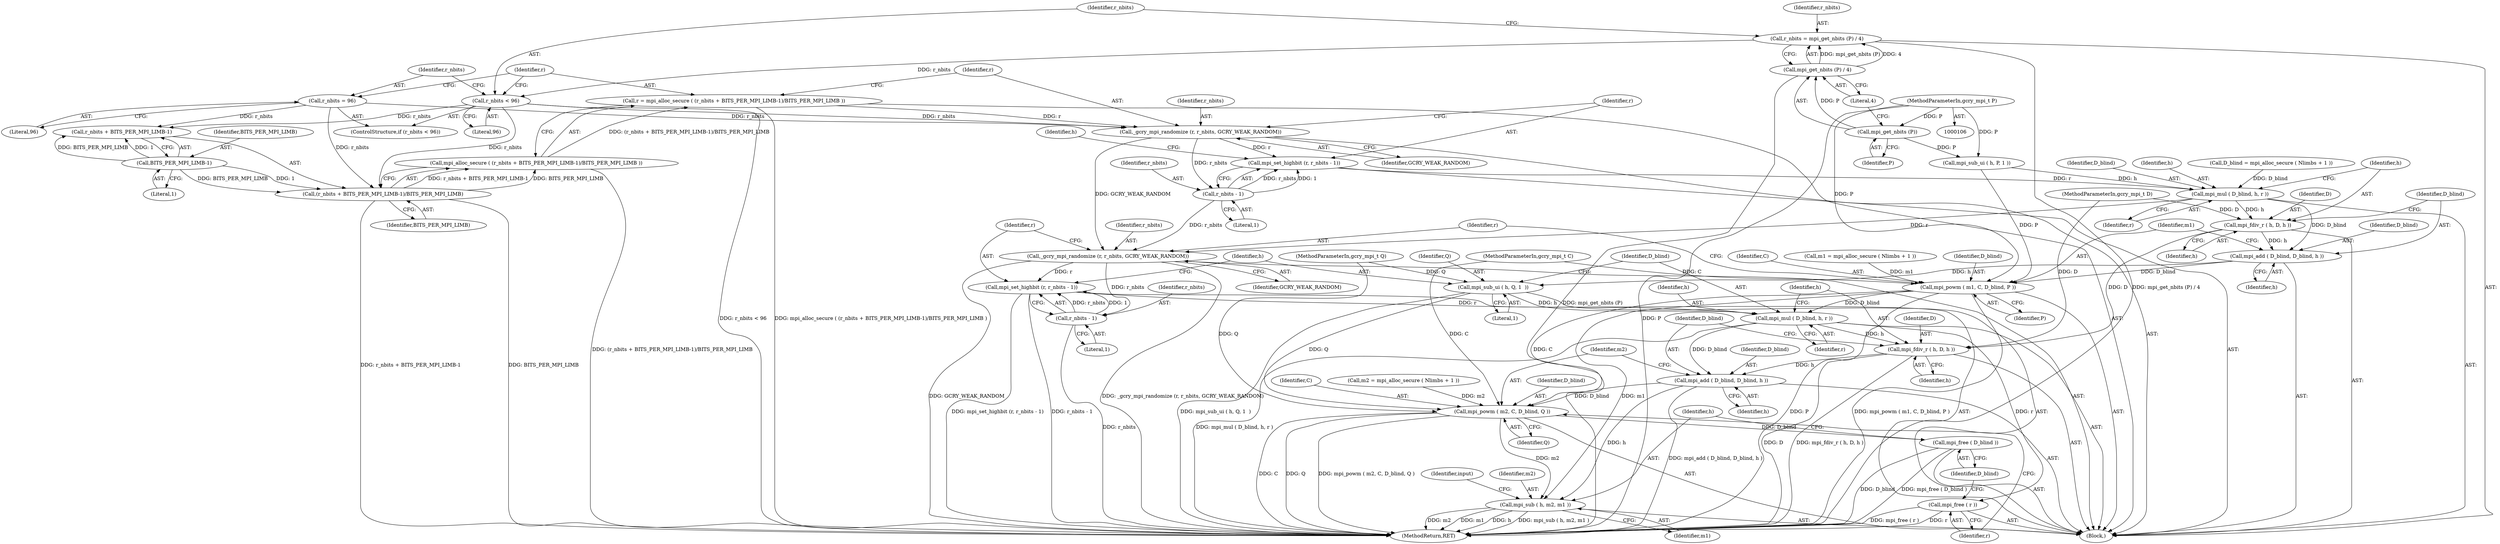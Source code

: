 digraph "0_gnupg_8725c99ffa41778f382ca97233183bcd687bb0ce@API" {
"1000168" [label="(Call,_gcry_mpi_randomize (r, r_nbits, GCRY_WEAK_RANDOM))"];
"1000158" [label="(Call,r = mpi_alloc_secure ( (r_nbits + BITS_PER_MPI_LIMB-1)/BITS_PER_MPI_LIMB ))"];
"1000160" [label="(Call,mpi_alloc_secure ( (r_nbits + BITS_PER_MPI_LIMB-1)/BITS_PER_MPI_LIMB ))"];
"1000161" [label="(Call,(r_nbits + BITS_PER_MPI_LIMB-1)/BITS_PER_MPI_LIMB)"];
"1000152" [label="(Call,r_nbits < 96)"];
"1000145" [label="(Call,r_nbits = mpi_get_nbits (P) / 4)"];
"1000147" [label="(Call,mpi_get_nbits (P) / 4)"];
"1000148" [label="(Call,mpi_get_nbits (P))"];
"1000111" [label="(MethodParameterIn,gcry_mpi_t P)"];
"1000155" [label="(Call,r_nbits = 96)"];
"1000164" [label="(Call,BITS_PER_MPI_LIMB-1)"];
"1000172" [label="(Call,mpi_set_highbit (r, r_nbits - 1))"];
"1000181" [label="(Call,mpi_mul ( D_blind, h, r ))"];
"1000185" [label="(Call,mpi_fdiv_r ( h, D, h ))"];
"1000189" [label="(Call,mpi_add ( D_blind, D_blind, h ))"];
"1000193" [label="(Call,mpi_powm ( m1, C, D_blind, P ))"];
"1000211" [label="(Call,mpi_mul ( D_blind, h, r ))"];
"1000215" [label="(Call,mpi_fdiv_r ( h, D, h ))"];
"1000219" [label="(Call,mpi_add ( D_blind, D_blind, h ))"];
"1000223" [label="(Call,mpi_powm ( m2, C, D_blind, Q ))"];
"1000230" [label="(Call,mpi_free ( D_blind ))"];
"1000232" [label="(Call,mpi_sub ( h, m2, m1 ))"];
"1000228" [label="(Call,mpi_free ( r ))"];
"1000207" [label="(Call,mpi_sub_ui ( h, Q, 1  ))"];
"1000198" [label="(Call,_gcry_mpi_randomize (r, r_nbits, GCRY_WEAK_RANDOM))"];
"1000202" [label="(Call,mpi_set_highbit (r, r_nbits - 1))"];
"1000204" [label="(Call,r_nbits - 1)"];
"1000174" [label="(Call,r_nbits - 1)"];
"1000232" [label="(Call,mpi_sub ( h, m2, m1 ))"];
"1000230" [label="(Call,mpi_free ( D_blind ))"];
"1000181" [label="(Call,mpi_mul ( D_blind, h, r ))"];
"1000177" [label="(Call,mpi_sub_ui ( h, P, 1 ))"];
"1000217" [label="(Identifier,D)"];
"1000201" [label="(Identifier,GCRY_WEAK_RANDOM)"];
"1000149" [label="(Identifier,P)"];
"1000206" [label="(Literal,1)"];
"1000234" [label="(Identifier,m2)"];
"1000209" [label="(Identifier,Q)"];
"1000182" [label="(Identifier,D_blind)"];
"1000157" [label="(Literal,96)"];
"1000211" [label="(Call,mpi_mul ( D_blind, h, r ))"];
"1000221" [label="(Identifier,D_blind)"];
"1000219" [label="(Call,mpi_add ( D_blind, D_blind, h ))"];
"1000158" [label="(Call,r = mpi_alloc_secure ( (r_nbits + BITS_PER_MPI_LIMB-1)/BITS_PER_MPI_LIMB ))"];
"1000199" [label="(Identifier,r)"];
"1000159" [label="(Identifier,r)"];
"1000183" [label="(Identifier,h)"];
"1000204" [label="(Call,r_nbits - 1)"];
"1000184" [label="(Identifier,r)"];
"1000161" [label="(Call,(r_nbits + BITS_PER_MPI_LIMB-1)/BITS_PER_MPI_LIMB)"];
"1000146" [label="(Identifier,r_nbits)"];
"1000178" [label="(Identifier,h)"];
"1000226" [label="(Identifier,D_blind)"];
"1000196" [label="(Identifier,D_blind)"];
"1000233" [label="(Identifier,h)"];
"1000203" [label="(Identifier,r)"];
"1000187" [label="(Identifier,D)"];
"1000228" [label="(Call,mpi_free ( r ))"];
"1000225" [label="(Identifier,C)"];
"1000190" [label="(Identifier,D_blind)"];
"1000160" [label="(Call,mpi_alloc_secure ( (r_nbits + BITS_PER_MPI_LIMB-1)/BITS_PER_MPI_LIMB ))"];
"1000166" [label="(Literal,1)"];
"1000174" [label="(Call,r_nbits - 1)"];
"1000153" [label="(Identifier,r_nbits)"];
"1000167" [label="(Identifier,BITS_PER_MPI_LIMB)"];
"1000223" [label="(Call,mpi_powm ( m2, C, D_blind, Q ))"];
"1000235" [label="(Identifier,m1)"];
"1000170" [label="(Identifier,r_nbits)"];
"1000168" [label="(Call,_gcry_mpi_randomize (r, r_nbits, GCRY_WEAK_RANDOM))"];
"1000215" [label="(Call,mpi_fdiv_r ( h, D, h ))"];
"1000188" [label="(Identifier,h)"];
"1000208" [label="(Identifier,h)"];
"1000185" [label="(Call,mpi_fdiv_r ( h, D, h ))"];
"1000218" [label="(Identifier,h)"];
"1000109" [label="(MethodParameterIn,gcry_mpi_t D)"];
"1000154" [label="(Literal,96)"];
"1000112" [label="(MethodParameterIn,gcry_mpi_t Q)"];
"1000193" [label="(Call,mpi_powm ( m1, C, D_blind, P ))"];
"1000155" [label="(Call,r_nbits = 96)"];
"1000213" [label="(Identifier,h)"];
"1000111" [label="(MethodParameterIn,gcry_mpi_t P)"];
"1000145" [label="(Call,r_nbits = mpi_get_nbits (P) / 4)"];
"1000137" [label="(Call,D_blind = mpi_alloc_secure ( Nlimbs + 1 ))"];
"1000123" [label="(Call,m2 = mpi_alloc_secure ( Nlimbs + 1 ))"];
"1000200" [label="(Identifier,r_nbits)"];
"1000162" [label="(Call,r_nbits + BITS_PER_MPI_LIMB-1)"];
"1000210" [label="(Literal,1)"];
"1000212" [label="(Identifier,D_blind)"];
"1000152" [label="(Call,r_nbits < 96)"];
"1000220" [label="(Identifier,D_blind)"];
"1000164" [label="(Call,BITS_PER_MPI_LIMB-1)"];
"1000147" [label="(Call,mpi_get_nbits (P) / 4)"];
"1000195" [label="(Identifier,C)"];
"1000205" [label="(Identifier,r_nbits)"];
"1000192" [label="(Identifier,h)"];
"1000169" [label="(Identifier,r)"];
"1000222" [label="(Identifier,h)"];
"1000194" [label="(Identifier,m1)"];
"1000207" [label="(Call,mpi_sub_ui ( h, Q, 1  ))"];
"1000216" [label="(Identifier,h)"];
"1000175" [label="(Identifier,r_nbits)"];
"1000227" [label="(Identifier,Q)"];
"1000224" [label="(Identifier,m2)"];
"1000186" [label="(Identifier,h)"];
"1000116" [label="(Call,m1 = mpi_alloc_secure ( Nlimbs + 1 ))"];
"1000114" [label="(Block,)"];
"1000171" [label="(Identifier,GCRY_WEAK_RANDOM)"];
"1000156" [label="(Identifier,r_nbits)"];
"1000237" [label="(Identifier,input)"];
"1000202" [label="(Call,mpi_set_highbit (r, r_nbits - 1))"];
"1000173" [label="(Identifier,r)"];
"1000172" [label="(Call,mpi_set_highbit (r, r_nbits - 1))"];
"1000198" [label="(Call,_gcry_mpi_randomize (r, r_nbits, GCRY_WEAK_RANDOM))"];
"1000148" [label="(Call,mpi_get_nbits (P))"];
"1000176" [label="(Literal,1)"];
"1000197" [label="(Identifier,P)"];
"1000284" [label="(MethodReturn,RET)"];
"1000231" [label="(Identifier,D_blind)"];
"1000189" [label="(Call,mpi_add ( D_blind, D_blind, h ))"];
"1000151" [label="(ControlStructure,if (r_nbits < 96))"];
"1000214" [label="(Identifier,r)"];
"1000229" [label="(Identifier,r)"];
"1000165" [label="(Identifier,BITS_PER_MPI_LIMB)"];
"1000108" [label="(MethodParameterIn,gcry_mpi_t C)"];
"1000150" [label="(Literal,4)"];
"1000191" [label="(Identifier,D_blind)"];
"1000168" -> "1000114"  [label="AST: "];
"1000168" -> "1000171"  [label="CFG: "];
"1000169" -> "1000168"  [label="AST: "];
"1000170" -> "1000168"  [label="AST: "];
"1000171" -> "1000168"  [label="AST: "];
"1000173" -> "1000168"  [label="CFG: "];
"1000158" -> "1000168"  [label="DDG: r"];
"1000152" -> "1000168"  [label="DDG: r_nbits"];
"1000155" -> "1000168"  [label="DDG: r_nbits"];
"1000168" -> "1000172"  [label="DDG: r"];
"1000168" -> "1000174"  [label="DDG: r_nbits"];
"1000168" -> "1000198"  [label="DDG: GCRY_WEAK_RANDOM"];
"1000158" -> "1000114"  [label="AST: "];
"1000158" -> "1000160"  [label="CFG: "];
"1000159" -> "1000158"  [label="AST: "];
"1000160" -> "1000158"  [label="AST: "];
"1000169" -> "1000158"  [label="CFG: "];
"1000158" -> "1000284"  [label="DDG: mpi_alloc_secure ( (r_nbits + BITS_PER_MPI_LIMB-1)/BITS_PER_MPI_LIMB )"];
"1000160" -> "1000158"  [label="DDG: (r_nbits + BITS_PER_MPI_LIMB-1)/BITS_PER_MPI_LIMB"];
"1000160" -> "1000161"  [label="CFG: "];
"1000161" -> "1000160"  [label="AST: "];
"1000160" -> "1000284"  [label="DDG: (r_nbits + BITS_PER_MPI_LIMB-1)/BITS_PER_MPI_LIMB"];
"1000161" -> "1000160"  [label="DDG: r_nbits + BITS_PER_MPI_LIMB-1"];
"1000161" -> "1000160"  [label="DDG: BITS_PER_MPI_LIMB"];
"1000161" -> "1000167"  [label="CFG: "];
"1000162" -> "1000161"  [label="AST: "];
"1000167" -> "1000161"  [label="AST: "];
"1000161" -> "1000284"  [label="DDG: BITS_PER_MPI_LIMB"];
"1000161" -> "1000284"  [label="DDG: r_nbits + BITS_PER_MPI_LIMB-1"];
"1000152" -> "1000161"  [label="DDG: r_nbits"];
"1000155" -> "1000161"  [label="DDG: r_nbits"];
"1000164" -> "1000161"  [label="DDG: BITS_PER_MPI_LIMB"];
"1000164" -> "1000161"  [label="DDG: 1"];
"1000152" -> "1000151"  [label="AST: "];
"1000152" -> "1000154"  [label="CFG: "];
"1000153" -> "1000152"  [label="AST: "];
"1000154" -> "1000152"  [label="AST: "];
"1000156" -> "1000152"  [label="CFG: "];
"1000159" -> "1000152"  [label="CFG: "];
"1000152" -> "1000284"  [label="DDG: r_nbits < 96"];
"1000145" -> "1000152"  [label="DDG: r_nbits"];
"1000152" -> "1000162"  [label="DDG: r_nbits"];
"1000145" -> "1000114"  [label="AST: "];
"1000145" -> "1000147"  [label="CFG: "];
"1000146" -> "1000145"  [label="AST: "];
"1000147" -> "1000145"  [label="AST: "];
"1000153" -> "1000145"  [label="CFG: "];
"1000145" -> "1000284"  [label="DDG: mpi_get_nbits (P) / 4"];
"1000147" -> "1000145"  [label="DDG: mpi_get_nbits (P)"];
"1000147" -> "1000145"  [label="DDG: 4"];
"1000147" -> "1000150"  [label="CFG: "];
"1000148" -> "1000147"  [label="AST: "];
"1000150" -> "1000147"  [label="AST: "];
"1000147" -> "1000284"  [label="DDG: mpi_get_nbits (P)"];
"1000148" -> "1000147"  [label="DDG: P"];
"1000148" -> "1000149"  [label="CFG: "];
"1000149" -> "1000148"  [label="AST: "];
"1000150" -> "1000148"  [label="CFG: "];
"1000111" -> "1000148"  [label="DDG: P"];
"1000148" -> "1000177"  [label="DDG: P"];
"1000111" -> "1000106"  [label="AST: "];
"1000111" -> "1000284"  [label="DDG: P"];
"1000111" -> "1000177"  [label="DDG: P"];
"1000111" -> "1000193"  [label="DDG: P"];
"1000155" -> "1000151"  [label="AST: "];
"1000155" -> "1000157"  [label="CFG: "];
"1000156" -> "1000155"  [label="AST: "];
"1000157" -> "1000155"  [label="AST: "];
"1000159" -> "1000155"  [label="CFG: "];
"1000155" -> "1000162"  [label="DDG: r_nbits"];
"1000164" -> "1000162"  [label="AST: "];
"1000164" -> "1000166"  [label="CFG: "];
"1000165" -> "1000164"  [label="AST: "];
"1000166" -> "1000164"  [label="AST: "];
"1000162" -> "1000164"  [label="CFG: "];
"1000164" -> "1000162"  [label="DDG: BITS_PER_MPI_LIMB"];
"1000164" -> "1000162"  [label="DDG: 1"];
"1000172" -> "1000114"  [label="AST: "];
"1000172" -> "1000174"  [label="CFG: "];
"1000173" -> "1000172"  [label="AST: "];
"1000174" -> "1000172"  [label="AST: "];
"1000178" -> "1000172"  [label="CFG: "];
"1000174" -> "1000172"  [label="DDG: r_nbits"];
"1000174" -> "1000172"  [label="DDG: 1"];
"1000172" -> "1000181"  [label="DDG: r"];
"1000181" -> "1000114"  [label="AST: "];
"1000181" -> "1000184"  [label="CFG: "];
"1000182" -> "1000181"  [label="AST: "];
"1000183" -> "1000181"  [label="AST: "];
"1000184" -> "1000181"  [label="AST: "];
"1000186" -> "1000181"  [label="CFG: "];
"1000137" -> "1000181"  [label="DDG: D_blind"];
"1000177" -> "1000181"  [label="DDG: h"];
"1000181" -> "1000185"  [label="DDG: h"];
"1000181" -> "1000189"  [label="DDG: D_blind"];
"1000181" -> "1000198"  [label="DDG: r"];
"1000185" -> "1000114"  [label="AST: "];
"1000185" -> "1000188"  [label="CFG: "];
"1000186" -> "1000185"  [label="AST: "];
"1000187" -> "1000185"  [label="AST: "];
"1000188" -> "1000185"  [label="AST: "];
"1000190" -> "1000185"  [label="CFG: "];
"1000109" -> "1000185"  [label="DDG: D"];
"1000185" -> "1000189"  [label="DDG: h"];
"1000185" -> "1000215"  [label="DDG: D"];
"1000189" -> "1000114"  [label="AST: "];
"1000189" -> "1000192"  [label="CFG: "];
"1000190" -> "1000189"  [label="AST: "];
"1000191" -> "1000189"  [label="AST: "];
"1000192" -> "1000189"  [label="AST: "];
"1000194" -> "1000189"  [label="CFG: "];
"1000189" -> "1000193"  [label="DDG: D_blind"];
"1000189" -> "1000207"  [label="DDG: h"];
"1000193" -> "1000114"  [label="AST: "];
"1000193" -> "1000197"  [label="CFG: "];
"1000194" -> "1000193"  [label="AST: "];
"1000195" -> "1000193"  [label="AST: "];
"1000196" -> "1000193"  [label="AST: "];
"1000197" -> "1000193"  [label="AST: "];
"1000199" -> "1000193"  [label="CFG: "];
"1000193" -> "1000284"  [label="DDG: P"];
"1000193" -> "1000284"  [label="DDG: mpi_powm ( m1, C, D_blind, P )"];
"1000116" -> "1000193"  [label="DDG: m1"];
"1000108" -> "1000193"  [label="DDG: C"];
"1000177" -> "1000193"  [label="DDG: P"];
"1000193" -> "1000211"  [label="DDG: D_blind"];
"1000193" -> "1000223"  [label="DDG: C"];
"1000193" -> "1000232"  [label="DDG: m1"];
"1000211" -> "1000114"  [label="AST: "];
"1000211" -> "1000214"  [label="CFG: "];
"1000212" -> "1000211"  [label="AST: "];
"1000213" -> "1000211"  [label="AST: "];
"1000214" -> "1000211"  [label="AST: "];
"1000216" -> "1000211"  [label="CFG: "];
"1000211" -> "1000284"  [label="DDG: mpi_mul ( D_blind, h, r )"];
"1000207" -> "1000211"  [label="DDG: h"];
"1000202" -> "1000211"  [label="DDG: r"];
"1000211" -> "1000215"  [label="DDG: h"];
"1000211" -> "1000219"  [label="DDG: D_blind"];
"1000211" -> "1000228"  [label="DDG: r"];
"1000215" -> "1000114"  [label="AST: "];
"1000215" -> "1000218"  [label="CFG: "];
"1000216" -> "1000215"  [label="AST: "];
"1000217" -> "1000215"  [label="AST: "];
"1000218" -> "1000215"  [label="AST: "];
"1000220" -> "1000215"  [label="CFG: "];
"1000215" -> "1000284"  [label="DDG: D"];
"1000215" -> "1000284"  [label="DDG: mpi_fdiv_r ( h, D, h )"];
"1000109" -> "1000215"  [label="DDG: D"];
"1000215" -> "1000219"  [label="DDG: h"];
"1000219" -> "1000114"  [label="AST: "];
"1000219" -> "1000222"  [label="CFG: "];
"1000220" -> "1000219"  [label="AST: "];
"1000221" -> "1000219"  [label="AST: "];
"1000222" -> "1000219"  [label="AST: "];
"1000224" -> "1000219"  [label="CFG: "];
"1000219" -> "1000284"  [label="DDG: mpi_add ( D_blind, D_blind, h )"];
"1000219" -> "1000223"  [label="DDG: D_blind"];
"1000219" -> "1000232"  [label="DDG: h"];
"1000223" -> "1000114"  [label="AST: "];
"1000223" -> "1000227"  [label="CFG: "];
"1000224" -> "1000223"  [label="AST: "];
"1000225" -> "1000223"  [label="AST: "];
"1000226" -> "1000223"  [label="AST: "];
"1000227" -> "1000223"  [label="AST: "];
"1000229" -> "1000223"  [label="CFG: "];
"1000223" -> "1000284"  [label="DDG: C"];
"1000223" -> "1000284"  [label="DDG: Q"];
"1000223" -> "1000284"  [label="DDG: mpi_powm ( m2, C, D_blind, Q )"];
"1000123" -> "1000223"  [label="DDG: m2"];
"1000108" -> "1000223"  [label="DDG: C"];
"1000207" -> "1000223"  [label="DDG: Q"];
"1000112" -> "1000223"  [label="DDG: Q"];
"1000223" -> "1000230"  [label="DDG: D_blind"];
"1000223" -> "1000232"  [label="DDG: m2"];
"1000230" -> "1000114"  [label="AST: "];
"1000230" -> "1000231"  [label="CFG: "];
"1000231" -> "1000230"  [label="AST: "];
"1000233" -> "1000230"  [label="CFG: "];
"1000230" -> "1000284"  [label="DDG: D_blind"];
"1000230" -> "1000284"  [label="DDG: mpi_free ( D_blind )"];
"1000232" -> "1000114"  [label="AST: "];
"1000232" -> "1000235"  [label="CFG: "];
"1000233" -> "1000232"  [label="AST: "];
"1000234" -> "1000232"  [label="AST: "];
"1000235" -> "1000232"  [label="AST: "];
"1000237" -> "1000232"  [label="CFG: "];
"1000232" -> "1000284"  [label="DDG: m1"];
"1000232" -> "1000284"  [label="DDG: h"];
"1000232" -> "1000284"  [label="DDG: mpi_sub ( h, m2, m1 )"];
"1000232" -> "1000284"  [label="DDG: m2"];
"1000228" -> "1000114"  [label="AST: "];
"1000228" -> "1000229"  [label="CFG: "];
"1000229" -> "1000228"  [label="AST: "];
"1000231" -> "1000228"  [label="CFG: "];
"1000228" -> "1000284"  [label="DDG: mpi_free ( r )"];
"1000228" -> "1000284"  [label="DDG: r"];
"1000207" -> "1000114"  [label="AST: "];
"1000207" -> "1000210"  [label="CFG: "];
"1000208" -> "1000207"  [label="AST: "];
"1000209" -> "1000207"  [label="AST: "];
"1000210" -> "1000207"  [label="AST: "];
"1000212" -> "1000207"  [label="CFG: "];
"1000207" -> "1000284"  [label="DDG: mpi_sub_ui ( h, Q, 1  )"];
"1000112" -> "1000207"  [label="DDG: Q"];
"1000198" -> "1000114"  [label="AST: "];
"1000198" -> "1000201"  [label="CFG: "];
"1000199" -> "1000198"  [label="AST: "];
"1000200" -> "1000198"  [label="AST: "];
"1000201" -> "1000198"  [label="AST: "];
"1000203" -> "1000198"  [label="CFG: "];
"1000198" -> "1000284"  [label="DDG: GCRY_WEAK_RANDOM"];
"1000198" -> "1000284"  [label="DDG: _gcry_mpi_randomize (r, r_nbits, GCRY_WEAK_RANDOM)"];
"1000174" -> "1000198"  [label="DDG: r_nbits"];
"1000198" -> "1000202"  [label="DDG: r"];
"1000198" -> "1000204"  [label="DDG: r_nbits"];
"1000202" -> "1000114"  [label="AST: "];
"1000202" -> "1000204"  [label="CFG: "];
"1000203" -> "1000202"  [label="AST: "];
"1000204" -> "1000202"  [label="AST: "];
"1000208" -> "1000202"  [label="CFG: "];
"1000202" -> "1000284"  [label="DDG: mpi_set_highbit (r, r_nbits - 1)"];
"1000202" -> "1000284"  [label="DDG: r_nbits - 1"];
"1000204" -> "1000202"  [label="DDG: r_nbits"];
"1000204" -> "1000202"  [label="DDG: 1"];
"1000204" -> "1000206"  [label="CFG: "];
"1000205" -> "1000204"  [label="AST: "];
"1000206" -> "1000204"  [label="AST: "];
"1000204" -> "1000284"  [label="DDG: r_nbits"];
"1000174" -> "1000176"  [label="CFG: "];
"1000175" -> "1000174"  [label="AST: "];
"1000176" -> "1000174"  [label="AST: "];
}
